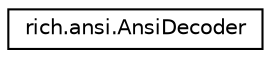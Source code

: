 digraph "Graphical Class Hierarchy"
{
 // LATEX_PDF_SIZE
  edge [fontname="Helvetica",fontsize="10",labelfontname="Helvetica",labelfontsize="10"];
  node [fontname="Helvetica",fontsize="10",shape=record];
  rankdir="LR";
  Node0 [label="rich.ansi.AnsiDecoder",height=0.2,width=0.4,color="black", fillcolor="white", style="filled",URL="$classrich_1_1ansi_1_1AnsiDecoder.html",tooltip=" "];
}
